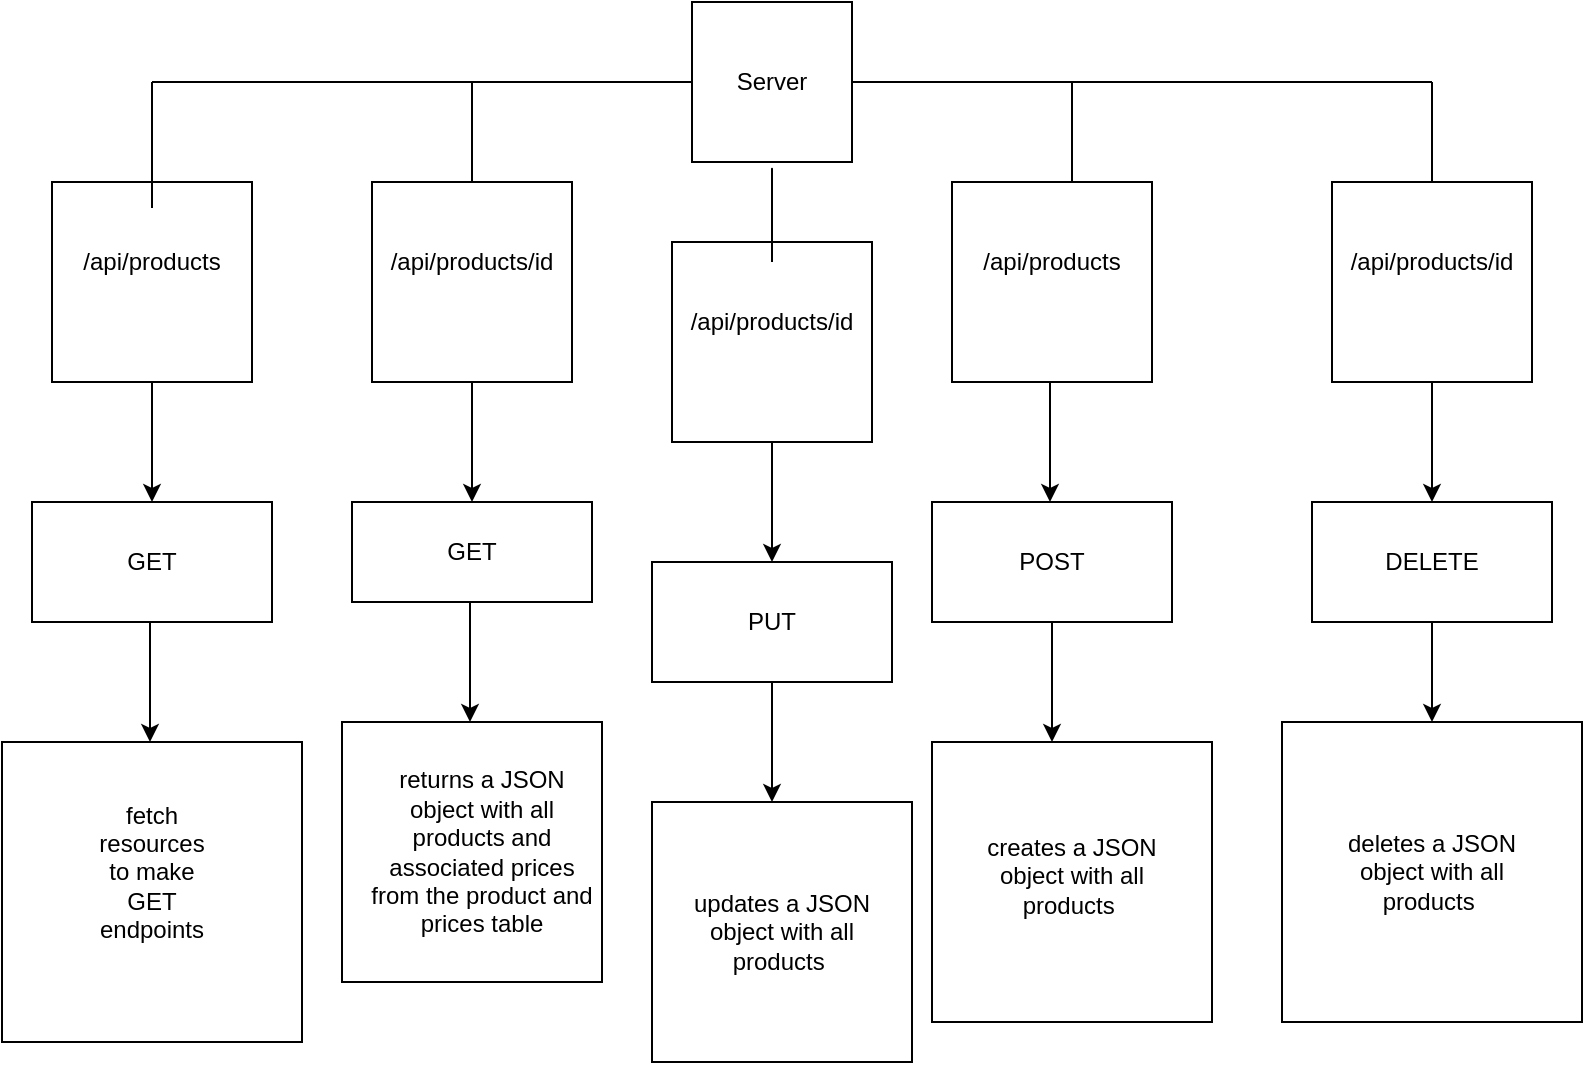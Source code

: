 <mxfile version="12.2.3" type="device" pages="1"><diagram id="GlV24WiRXQ55m3T7fQlY" name="Page-1"><mxGraphModel dx="1172" dy="632" grid="1" gridSize="10" guides="1" tooltips="1" connect="1" arrows="1" fold="1" page="1" pageScale="1" pageWidth="850" pageHeight="1100" math="0" shadow="0"><root><mxCell id="0"/><mxCell id="1" parent="0"/><mxCell id="hP-OsK_CAYxa7EnwiKVZ-1" value="" style="whiteSpace=wrap;html=1;aspect=fixed;" vertex="1" parent="1"><mxGeometry x="360" y="80" width="80" height="80" as="geometry"/></mxCell><mxCell id="hP-OsK_CAYxa7EnwiKVZ-2" value="Server&lt;br&gt;" style="text;html=1;strokeColor=none;fillColor=none;align=center;verticalAlign=middle;whiteSpace=wrap;rounded=0;" vertex="1" parent="1"><mxGeometry x="380" y="110" width="40" height="20" as="geometry"/></mxCell><mxCell id="hP-OsK_CAYxa7EnwiKVZ-3" value="" style="endArrow=none;html=1;entryX=0;entryY=0.5;entryDx=0;entryDy=0;" edge="1" parent="1" target="hP-OsK_CAYxa7EnwiKVZ-1"><mxGeometry width="50" height="50" relative="1" as="geometry"><mxPoint x="90" y="120" as="sourcePoint"/><mxPoint x="360" y="110" as="targetPoint"/><Array as="points"><mxPoint x="300" y="120"/></Array></mxGeometry></mxCell><mxCell id="hP-OsK_CAYxa7EnwiKVZ-4" value="" style="endArrow=none;html=1;" edge="1" parent="1"><mxGeometry width="50" height="50" relative="1" as="geometry"><mxPoint x="440" y="120" as="sourcePoint"/><mxPoint x="730" y="120" as="targetPoint"/></mxGeometry></mxCell><mxCell id="hP-OsK_CAYxa7EnwiKVZ-5" value="" style="whiteSpace=wrap;html=1;aspect=fixed;" vertex="1" parent="1"><mxGeometry x="40" y="170" width="100" height="100" as="geometry"/></mxCell><mxCell id="hP-OsK_CAYxa7EnwiKVZ-6" value="" style="whiteSpace=wrap;html=1;aspect=fixed;" vertex="1" parent="1"><mxGeometry x="200" y="170" width="100" height="100" as="geometry"/></mxCell><mxCell id="hP-OsK_CAYxa7EnwiKVZ-9" value="" style="endArrow=none;html=1;" edge="1" parent="1"><mxGeometry width="50" height="50" relative="1" as="geometry"><mxPoint x="90" y="183" as="sourcePoint"/><mxPoint x="90" y="120" as="targetPoint"/></mxGeometry></mxCell><mxCell id="hP-OsK_CAYxa7EnwiKVZ-10" value="" style="endArrow=none;html=1;" edge="1" parent="1"><mxGeometry width="50" height="50" relative="1" as="geometry"><mxPoint x="250" y="170" as="sourcePoint"/><mxPoint x="250" y="120" as="targetPoint"/></mxGeometry></mxCell><mxCell id="hP-OsK_CAYxa7EnwiKVZ-11" value="" style="endArrow=none;html=1;exitX=0.625;exitY=0;exitDx=0;exitDy=0;exitPerimeter=0;" edge="1" parent="1"><mxGeometry width="50" height="50" relative="1" as="geometry"><mxPoint x="550" y="170" as="sourcePoint"/><mxPoint x="550" y="120" as="targetPoint"/></mxGeometry></mxCell><mxCell id="hP-OsK_CAYxa7EnwiKVZ-12" value="" style="endArrow=none;html=1;" edge="1" parent="1"><mxGeometry width="50" height="50" relative="1" as="geometry"><mxPoint x="730" y="170" as="sourcePoint"/><mxPoint x="730" y="120" as="targetPoint"/></mxGeometry></mxCell><mxCell id="hP-OsK_CAYxa7EnwiKVZ-13" value="/api/products" style="text;html=1;strokeColor=none;fillColor=none;align=center;verticalAlign=middle;whiteSpace=wrap;rounded=0;" vertex="1" parent="1"><mxGeometry x="70" y="200" width="40" height="20" as="geometry"/></mxCell><mxCell id="hP-OsK_CAYxa7EnwiKVZ-14" value="/api/products/id" style="text;html=1;strokeColor=none;fillColor=none;align=center;verticalAlign=middle;whiteSpace=wrap;rounded=0;" vertex="1" parent="1"><mxGeometry x="230" y="200" width="40" height="20" as="geometry"/></mxCell><mxCell id="hP-OsK_CAYxa7EnwiKVZ-16" value="" style="whiteSpace=wrap;html=1;aspect=fixed;" vertex="1" parent="1"><mxGeometry x="490" y="170" width="100" height="100" as="geometry"/></mxCell><mxCell id="hP-OsK_CAYxa7EnwiKVZ-17" value="" style="whiteSpace=wrap;html=1;aspect=fixed;" vertex="1" parent="1"><mxGeometry x="680" y="170" width="100" height="100" as="geometry"/></mxCell><mxCell id="hP-OsK_CAYxa7EnwiKVZ-18" value="/api/products" style="text;html=1;strokeColor=none;fillColor=none;align=center;verticalAlign=middle;whiteSpace=wrap;rounded=0;" vertex="1" parent="1"><mxGeometry x="520" y="200" width="40" height="20" as="geometry"/></mxCell><mxCell id="hP-OsK_CAYxa7EnwiKVZ-19" value="/api/products/id" style="text;html=1;strokeColor=none;fillColor=none;align=center;verticalAlign=middle;whiteSpace=wrap;rounded=0;" vertex="1" parent="1"><mxGeometry x="710" y="200" width="40" height="20" as="geometry"/></mxCell><mxCell id="hP-OsK_CAYxa7EnwiKVZ-20" value="" style="whiteSpace=wrap;html=1;aspect=fixed;" vertex="1" parent="1"><mxGeometry x="350" y="200" width="100" height="100" as="geometry"/></mxCell><mxCell id="hP-OsK_CAYxa7EnwiKVZ-21" value="/api/products/id" style="text;html=1;strokeColor=none;fillColor=none;align=center;verticalAlign=middle;whiteSpace=wrap;rounded=0;" vertex="1" parent="1"><mxGeometry x="380" y="230" width="40" height="20" as="geometry"/></mxCell><mxCell id="hP-OsK_CAYxa7EnwiKVZ-22" value="" style="endArrow=none;html=1;" edge="1" parent="1"><mxGeometry width="50" height="50" relative="1" as="geometry"><mxPoint x="400" y="210" as="sourcePoint"/><mxPoint x="400" y="170" as="targetPoint"/><Array as="points"><mxPoint x="400" y="190"/><mxPoint x="400" y="160"/></Array></mxGeometry></mxCell><mxCell id="hP-OsK_CAYxa7EnwiKVZ-23" value="" style="endArrow=classic;html=1;" edge="1" parent="1" source="hP-OsK_CAYxa7EnwiKVZ-5"><mxGeometry width="50" height="50" relative="1" as="geometry"><mxPoint x="80" y="340" as="sourcePoint"/><mxPoint x="90" y="330" as="targetPoint"/></mxGeometry></mxCell><mxCell id="hP-OsK_CAYxa7EnwiKVZ-24" value="" style="endArrow=classic;html=1;" edge="1" parent="1"><mxGeometry width="50" height="50" relative="1" as="geometry"><mxPoint x="250" y="270" as="sourcePoint"/><mxPoint x="250" y="330" as="targetPoint"/></mxGeometry></mxCell><mxCell id="hP-OsK_CAYxa7EnwiKVZ-25" value="" style="endArrow=classic;html=1;" edge="1" parent="1"><mxGeometry width="50" height="50" relative="1" as="geometry"><mxPoint x="400" y="300" as="sourcePoint"/><mxPoint x="400" y="360" as="targetPoint"/></mxGeometry></mxCell><mxCell id="hP-OsK_CAYxa7EnwiKVZ-26" value="" style="endArrow=classic;html=1;" edge="1" parent="1"><mxGeometry width="50" height="50" relative="1" as="geometry"><mxPoint x="539" y="270" as="sourcePoint"/><mxPoint x="539" y="330" as="targetPoint"/></mxGeometry></mxCell><mxCell id="hP-OsK_CAYxa7EnwiKVZ-27" value="" style="endArrow=classic;html=1;" edge="1" parent="1"><mxGeometry width="50" height="50" relative="1" as="geometry"><mxPoint x="730" y="270" as="sourcePoint"/><mxPoint x="730" y="330" as="targetPoint"/></mxGeometry></mxCell><mxCell id="hP-OsK_CAYxa7EnwiKVZ-28" value="" style="rounded=0;whiteSpace=wrap;html=1;" vertex="1" parent="1"><mxGeometry x="30" y="330" width="120" height="60" as="geometry"/></mxCell><mxCell id="hP-OsK_CAYxa7EnwiKVZ-29" value="" style="rounded=0;whiteSpace=wrap;html=1;" vertex="1" parent="1"><mxGeometry x="190" y="330" width="120" height="50" as="geometry"/></mxCell><mxCell id="hP-OsK_CAYxa7EnwiKVZ-30" value="" style="rounded=0;whiteSpace=wrap;html=1;" vertex="1" parent="1"><mxGeometry x="340" y="360" width="120" height="60" as="geometry"/></mxCell><mxCell id="hP-OsK_CAYxa7EnwiKVZ-31" value="" style="rounded=0;whiteSpace=wrap;html=1;" vertex="1" parent="1"><mxGeometry x="480" y="330" width="120" height="60" as="geometry"/></mxCell><mxCell id="hP-OsK_CAYxa7EnwiKVZ-32" value="" style="rounded=0;whiteSpace=wrap;html=1;" vertex="1" parent="1"><mxGeometry x="670" y="330" width="120" height="60" as="geometry"/></mxCell><mxCell id="hP-OsK_CAYxa7EnwiKVZ-33" value="GE&lt;span style=&quot;color: rgba(0 , 0 , 0 , 0) ; font-family: monospace ; font-size: 0px ; white-space: nowrap&quot;&gt;%3CmxGraphModel%3E%3Croot%3E%3CmxCell%20id%3D%220%22%2F%3E%3CmxCell%20id%3D%221%22%20parent%3D%220%22%2F%3E%3CmxCell%20id%3D%222%22%20value%3D%22%22%20style%3D%22rounded%3D0%3BwhiteSpace%3Dwrap%3Bhtml%3D1%3B%22%20vertex%3D%221%22%20parent%3D%221%22%3E%3CmxGeometry%20x%3D%2230%22%20y%3D%22330%22%20width%3D%22120%22%20height%3D%2260%22%20as%3D%22geometry%22%2F%3E%3C%2FmxCell%3E%3C%2Froot%3E%3C%2FmxGraphModel%&lt;/span&gt;&lt;span style=&quot;color: rgba(0 , 0 , 0 , 0) ; font-family: monospace ; font-size: 0px ; white-space: nowrap&quot;&gt;%3CmxGraphModel%3E%3Croot%3E%3CmxCell%20id%3D%220%22%2F%3E%3CmxCell%20id%3D%221%22%20parent%3D%220%22%2F%3E%3CmxCell%20id%3D%222%22%20value%3D%22%22%20style%3D%22rounded%3D0%3BwhiteSpace%3Dwrap%3Bhtml%3D1%3B%22%20vertex%3D%221%22%20parent%3D%221%22%3E%3CmxGeometry%20x%3D%2230%22%20y%3D%22330%22%20width%3D%22120%22%20height%3D%2260%22%20as%3D%22geometry%22%2F%3E%3C%2FmxCell%3E%3C%2Froot%3E%3C%2FmxGraphModel%3&lt;/span&gt;T&lt;span style=&quot;color: rgba(0 , 0 , 0 , 0) ; font-family: monospace ; font-size: 0px ; white-space: nowrap&quot;&gt;%3CmxGraphModel%3E%3Croot%3E%3CmxCell%20id%3D%220%22%2F%3E%3CmxCell%20id%3D%221%22%20parent%3D%220%22%2F%3E%3CmxCell%20id%3D%222%22%20value%3D%22%22%20style%3D%22rounded%3D0%3BwhiteSpace%3Dwrap%3Bhtml%3D1%3B%22%20vertex%3D%221%22%20parent%3D%221%22%3E%3CmxGeometry%20x%3D%2230%22%20y%3D%22330%22%20width%3D%22120%22%20height%3D%2260%22%20as%3D%22geometry%22%2F%3E%3C%2FmxCell%3E%3C%2Froot%3E%3C%2FmxGraphModel%3E&lt;/span&gt;" style="text;html=1;strokeColor=none;fillColor=none;align=center;verticalAlign=middle;whiteSpace=wrap;rounded=0;" vertex="1" parent="1"><mxGeometry x="70" y="350" width="40" height="20" as="geometry"/></mxCell><mxCell id="hP-OsK_CAYxa7EnwiKVZ-34" value="GE&lt;span style=&quot;color: rgba(0 , 0 , 0 , 0) ; font-family: monospace ; font-size: 0px ; white-space: nowrap&quot;&gt;%3CmxGraphModel%3E%3Croot%3E%3CmxCell%20id%3D%220%22%2F%3E%3CmxCell%20id%3D%221%22%20parent%3D%220%22%2F%3E%3CmxCell%20id%3D%222%22%20value%3D%22%22%20style%3D%22rounded%3D0%3BwhiteSpace%3Dwrap%3Bhtml%3D1%3B%22%20vertex%3D%221%22%20parent%3D%221%22%3E%3CmxGeometry%20x%3D%2230%22%20y%3D%22330%22%20width%3D%22120%22%20height%3D%2260%22%20as%3D%22geometry%22%2F%3E%3C%2FmxCell%3E%3C%2Froot%3E%3C%2FmxGraphModel%&lt;/span&gt;&lt;span style=&quot;color: rgba(0 , 0 , 0 , 0) ; font-family: monospace ; font-size: 0px ; white-space: nowrap&quot;&gt;%3CmxGraphModel%3E%3Croot%3E%3CmxCell%20id%3D%220%22%2F%3E%3CmxCell%20id%3D%221%22%20parent%3D%220%22%2F%3E%3CmxCell%20id%3D%222%22%20value%3D%22%22%20style%3D%22rounded%3D0%3BwhiteSpace%3Dwrap%3Bhtml%3D1%3B%22%20vertex%3D%221%22%20parent%3D%221%22%3E%3CmxGeometry%20x%3D%2230%22%20y%3D%22330%22%20width%3D%22120%22%20height%3D%2260%22%20as%3D%22geometry%22%2F%3E%3C%2FmxCell%3E%3C%2Froot%3E%3C%2FmxGraphModel%3&lt;/span&gt;T&lt;span style=&quot;color: rgba(0 , 0 , 0 , 0) ; font-family: monospace ; font-size: 0px ; white-space: nowrap&quot;&gt;%3CmxGraphModel%3E%3Croot%3E%3CmxCell%20id%3D%220%22%2F%3E%3CmxCell%20id%3D%221%22%20parent%3D%220%22%2F%3E%3CmxCell%20id%3D%222%22%20value%3D%22%22%20style%3D%22rounded%3D0%3BwhiteSpace%3Dwrap%3Bhtml%3D1%3B%22%20vertex%3D%221%22%20parent%3D%221%22%3E%3CmxGeometry%20x%3D%2230%22%20y%3D%22330%22%20width%3D%22120%22%20height%3D%2260%22%20as%3D%22geometry%22%2F%3E%3C%2FmxCell%3E%3C%2Froot%3E%3C%2FmxGraphModel%3E&lt;/span&gt;" style="text;html=1;strokeColor=none;fillColor=none;align=center;verticalAlign=middle;whiteSpace=wrap;rounded=0;" vertex="1" parent="1"><mxGeometry x="230" y="345" width="40" height="20" as="geometry"/></mxCell><mxCell id="hP-OsK_CAYxa7EnwiKVZ-35" value="PUT" style="text;html=1;strokeColor=none;fillColor=none;align=center;verticalAlign=middle;whiteSpace=wrap;rounded=0;" vertex="1" parent="1"><mxGeometry x="380" y="380" width="40" height="20" as="geometry"/></mxCell><mxCell id="hP-OsK_CAYxa7EnwiKVZ-37" value="POST" style="text;html=1;strokeColor=none;fillColor=none;align=center;verticalAlign=middle;whiteSpace=wrap;rounded=0;" vertex="1" parent="1"><mxGeometry x="520" y="350" width="40" height="20" as="geometry"/></mxCell><mxCell id="hP-OsK_CAYxa7EnwiKVZ-38" value="DELETE" style="text;html=1;strokeColor=none;fillColor=none;align=center;verticalAlign=middle;whiteSpace=wrap;rounded=0;" vertex="1" parent="1"><mxGeometry x="710" y="350" width="40" height="20" as="geometry"/></mxCell><mxCell id="hP-OsK_CAYxa7EnwiKVZ-39" value="" style="endArrow=classic;html=1;" edge="1" parent="1"><mxGeometry width="50" height="50" relative="1" as="geometry"><mxPoint x="89" y="390" as="sourcePoint"/><mxPoint x="89" y="450" as="targetPoint"/></mxGeometry></mxCell><mxCell id="hP-OsK_CAYxa7EnwiKVZ-40" value="" style="endArrow=classic;html=1;" edge="1" parent="1"><mxGeometry width="50" height="50" relative="1" as="geometry"><mxPoint x="249" y="380" as="sourcePoint"/><mxPoint x="249" y="440" as="targetPoint"/></mxGeometry></mxCell><mxCell id="hP-OsK_CAYxa7EnwiKVZ-41" value="" style="endArrow=classic;html=1;" edge="1" parent="1"><mxGeometry width="50" height="50" relative="1" as="geometry"><mxPoint x="400" y="420" as="sourcePoint"/><mxPoint x="400" y="480" as="targetPoint"/></mxGeometry></mxCell><mxCell id="hP-OsK_CAYxa7EnwiKVZ-42" value="" style="endArrow=classic;html=1;" edge="1" parent="1"><mxGeometry width="50" height="50" relative="1" as="geometry"><mxPoint x="540" y="390" as="sourcePoint"/><mxPoint x="540" y="450" as="targetPoint"/></mxGeometry></mxCell><mxCell id="hP-OsK_CAYxa7EnwiKVZ-43" value="" style="endArrow=classic;html=1;" edge="1" parent="1" target="hP-OsK_CAYxa7EnwiKVZ-44"><mxGeometry width="50" height="50" relative="1" as="geometry"><mxPoint x="730" y="390" as="sourcePoint"/><mxPoint x="730" y="450" as="targetPoint"/></mxGeometry></mxCell><mxCell id="hP-OsK_CAYxa7EnwiKVZ-44" value="" style="whiteSpace=wrap;html=1;aspect=fixed;" vertex="1" parent="1"><mxGeometry x="655" y="440" width="150" height="150" as="geometry"/></mxCell><mxCell id="hP-OsK_CAYxa7EnwiKVZ-49" value="" style="whiteSpace=wrap;html=1;aspect=fixed;" vertex="1" parent="1"><mxGeometry x="15" y="450" width="150" height="150" as="geometry"/></mxCell><mxCell id="hP-OsK_CAYxa7EnwiKVZ-50" value="fetch resources to make GET endpoints" style="text;html=1;strokeColor=none;fillColor=none;align=center;verticalAlign=middle;whiteSpace=wrap;rounded=0;" vertex="1" parent="1"><mxGeometry x="70" y="505" width="40" height="20" as="geometry"/></mxCell><mxCell id="hP-OsK_CAYxa7EnwiKVZ-51" value="" style="whiteSpace=wrap;html=1;aspect=fixed;" vertex="1" parent="1"><mxGeometry x="480" y="450" width="140" height="140" as="geometry"/></mxCell><mxCell id="hP-OsK_CAYxa7EnwiKVZ-52" value="" style="whiteSpace=wrap;html=1;aspect=fixed;" vertex="1" parent="1"><mxGeometry x="340" y="480" width="130" height="130" as="geometry"/></mxCell><mxCell id="hP-OsK_CAYxa7EnwiKVZ-53" value="" style="whiteSpace=wrap;html=1;aspect=fixed;" vertex="1" parent="1"><mxGeometry x="185" y="440" width="130" height="130" as="geometry"/></mxCell><mxCell id="hP-OsK_CAYxa7EnwiKVZ-54" value="returns a JSON object with all products and associated prices from the product and prices table" style="text;html=1;strokeColor=none;fillColor=none;align=center;verticalAlign=middle;whiteSpace=wrap;rounded=0;" vertex="1" parent="1"><mxGeometry x="195" y="467.5" width="120" height="75" as="geometry"/></mxCell><mxCell id="hP-OsK_CAYxa7EnwiKVZ-55" value="updates a JSON object with all products&amp;nbsp;" style="text;html=1;strokeColor=none;fillColor=none;align=center;verticalAlign=middle;whiteSpace=wrap;rounded=0;" vertex="1" parent="1"><mxGeometry x="345" y="510" width="120" height="70" as="geometry"/></mxCell><mxCell id="hP-OsK_CAYxa7EnwiKVZ-56" value="deletes a JSON object with all products&amp;nbsp;" style="text;html=1;strokeColor=none;fillColor=none;align=center;verticalAlign=middle;whiteSpace=wrap;rounded=0;" vertex="1" parent="1"><mxGeometry x="670" y="477.5" width="120" height="75" as="geometry"/></mxCell><mxCell id="hP-OsK_CAYxa7EnwiKVZ-57" value="creates a JSON object with all products&amp;nbsp;" style="text;html=1;strokeColor=none;fillColor=none;align=center;verticalAlign=middle;whiteSpace=wrap;rounded=0;" vertex="1" parent="1"><mxGeometry x="490" y="480" width="120" height="73" as="geometry"/></mxCell></root></mxGraphModel></diagram></mxfile>
